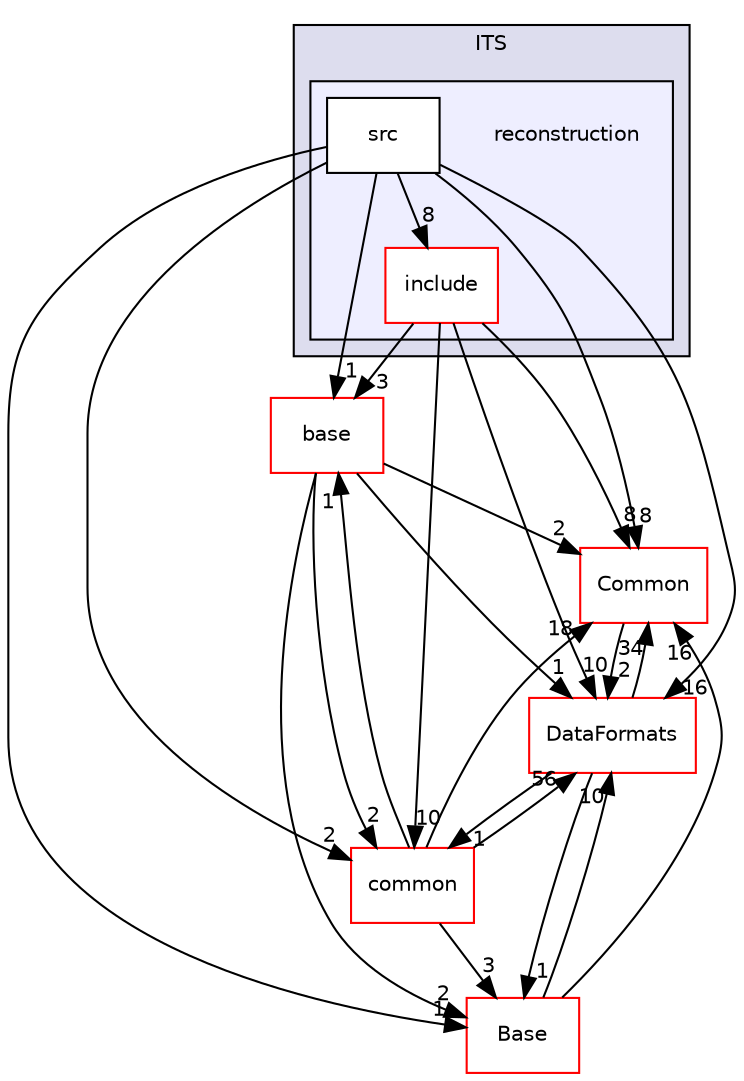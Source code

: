 digraph "/home/travis/build/AliceO2Group/AliceO2/Detectors/ITSMFT/ITS/reconstruction" {
  bgcolor=transparent;
  compound=true
  node [ fontsize="10", fontname="Helvetica"];
  edge [ labelfontsize="10", labelfontname="Helvetica"];
  subgraph clusterdir_871aad07cbf94d6cd423c3d8d5bdf4e9 {
    graph [ bgcolor="#ddddee", pencolor="black", label="ITS" fontname="Helvetica", fontsize="10", URL="dir_871aad07cbf94d6cd423c3d8d5bdf4e9.html"]
  subgraph clusterdir_5125ceb2b58f632ed0a3019fe2d5cbbc {
    graph [ bgcolor="#eeeeff", pencolor="black", label="" URL="dir_5125ceb2b58f632ed0a3019fe2d5cbbc.html"];
    dir_5125ceb2b58f632ed0a3019fe2d5cbbc [shape=plaintext label="reconstruction"];
    dir_a7418508cffd1c8afbbd736339058404 [shape=box label="include" color="red" fillcolor="white" style="filled" URL="dir_a7418508cffd1c8afbbd736339058404.html"];
    dir_912fdeb75838ec7e9173df897dc72438 [shape=box label="src" color="black" fillcolor="white" style="filled" URL="dir_912fdeb75838ec7e9173df897dc72438.html"];
  }
  }
  dir_eedff867f3c4e67d20b227cb6e0f96ab [shape=box label="base" color="red" URL="dir_eedff867f3c4e67d20b227cb6e0f96ab.html"];
  dir_4ab6b4cc6a7edbff49100e9123df213f [shape=box label="Common" color="red" URL="dir_4ab6b4cc6a7edbff49100e9123df213f.html"];
  dir_37c90836491b695b472bf98d1be8336b [shape=box label="Base" color="red" URL="dir_37c90836491b695b472bf98d1be8336b.html"];
  dir_85bf31a2e8d306e7598ffcb73f8df6bf [shape=box label="common" color="red" URL="dir_85bf31a2e8d306e7598ffcb73f8df6bf.html"];
  dir_2171f7ec022c5423887b07c69b2f5b48 [shape=box label="DataFormats" color="red" URL="dir_2171f7ec022c5423887b07c69b2f5b48.html"];
  dir_eedff867f3c4e67d20b227cb6e0f96ab->dir_4ab6b4cc6a7edbff49100e9123df213f [headlabel="2", labeldistance=1.5 headhref="dir_000463_000027.html"];
  dir_eedff867f3c4e67d20b227cb6e0f96ab->dir_37c90836491b695b472bf98d1be8336b [headlabel="2", labeldistance=1.5 headhref="dir_000463_000273.html"];
  dir_eedff867f3c4e67d20b227cb6e0f96ab->dir_85bf31a2e8d306e7598ffcb73f8df6bf [headlabel="2", labeldistance=1.5 headhref="dir_000463_000061.html"];
  dir_eedff867f3c4e67d20b227cb6e0f96ab->dir_2171f7ec022c5423887b07c69b2f5b48 [headlabel="1", labeldistance=1.5 headhref="dir_000463_000076.html"];
  dir_4ab6b4cc6a7edbff49100e9123df213f->dir_2171f7ec022c5423887b07c69b2f5b48 [headlabel="2", labeldistance=1.5 headhref="dir_000027_000076.html"];
  dir_37c90836491b695b472bf98d1be8336b->dir_4ab6b4cc6a7edbff49100e9123df213f [headlabel="16", labeldistance=1.5 headhref="dir_000273_000027.html"];
  dir_37c90836491b695b472bf98d1be8336b->dir_2171f7ec022c5423887b07c69b2f5b48 [headlabel="10", labeldistance=1.5 headhref="dir_000273_000076.html"];
  dir_912fdeb75838ec7e9173df897dc72438->dir_eedff867f3c4e67d20b227cb6e0f96ab [headlabel="1", labeldistance=1.5 headhref="dir_000484_000463.html"];
  dir_912fdeb75838ec7e9173df897dc72438->dir_4ab6b4cc6a7edbff49100e9123df213f [headlabel="8", labeldistance=1.5 headhref="dir_000484_000027.html"];
  dir_912fdeb75838ec7e9173df897dc72438->dir_37c90836491b695b472bf98d1be8336b [headlabel="1", labeldistance=1.5 headhref="dir_000484_000273.html"];
  dir_912fdeb75838ec7e9173df897dc72438->dir_85bf31a2e8d306e7598ffcb73f8df6bf [headlabel="2", labeldistance=1.5 headhref="dir_000484_000061.html"];
  dir_912fdeb75838ec7e9173df897dc72438->dir_a7418508cffd1c8afbbd736339058404 [headlabel="8", labeldistance=1.5 headhref="dir_000484_000479.html"];
  dir_912fdeb75838ec7e9173df897dc72438->dir_2171f7ec022c5423887b07c69b2f5b48 [headlabel="16", labeldistance=1.5 headhref="dir_000484_000076.html"];
  dir_85bf31a2e8d306e7598ffcb73f8df6bf->dir_eedff867f3c4e67d20b227cb6e0f96ab [headlabel="1", labeldistance=1.5 headhref="dir_000061_000463.html"];
  dir_85bf31a2e8d306e7598ffcb73f8df6bf->dir_4ab6b4cc6a7edbff49100e9123df213f [headlabel="18", labeldistance=1.5 headhref="dir_000061_000027.html"];
  dir_85bf31a2e8d306e7598ffcb73f8df6bf->dir_37c90836491b695b472bf98d1be8336b [headlabel="3", labeldistance=1.5 headhref="dir_000061_000273.html"];
  dir_85bf31a2e8d306e7598ffcb73f8df6bf->dir_2171f7ec022c5423887b07c69b2f5b48 [headlabel="56", labeldistance=1.5 headhref="dir_000061_000076.html"];
  dir_a7418508cffd1c8afbbd736339058404->dir_eedff867f3c4e67d20b227cb6e0f96ab [headlabel="3", labeldistance=1.5 headhref="dir_000479_000463.html"];
  dir_a7418508cffd1c8afbbd736339058404->dir_4ab6b4cc6a7edbff49100e9123df213f [headlabel="8", labeldistance=1.5 headhref="dir_000479_000027.html"];
  dir_a7418508cffd1c8afbbd736339058404->dir_85bf31a2e8d306e7598ffcb73f8df6bf [headlabel="10", labeldistance=1.5 headhref="dir_000479_000061.html"];
  dir_a7418508cffd1c8afbbd736339058404->dir_2171f7ec022c5423887b07c69b2f5b48 [headlabel="10", labeldistance=1.5 headhref="dir_000479_000076.html"];
  dir_2171f7ec022c5423887b07c69b2f5b48->dir_4ab6b4cc6a7edbff49100e9123df213f [headlabel="34", labeldistance=1.5 headhref="dir_000076_000027.html"];
  dir_2171f7ec022c5423887b07c69b2f5b48->dir_37c90836491b695b472bf98d1be8336b [headlabel="1", labeldistance=1.5 headhref="dir_000076_000273.html"];
  dir_2171f7ec022c5423887b07c69b2f5b48->dir_85bf31a2e8d306e7598ffcb73f8df6bf [headlabel="1", labeldistance=1.5 headhref="dir_000076_000061.html"];
}
